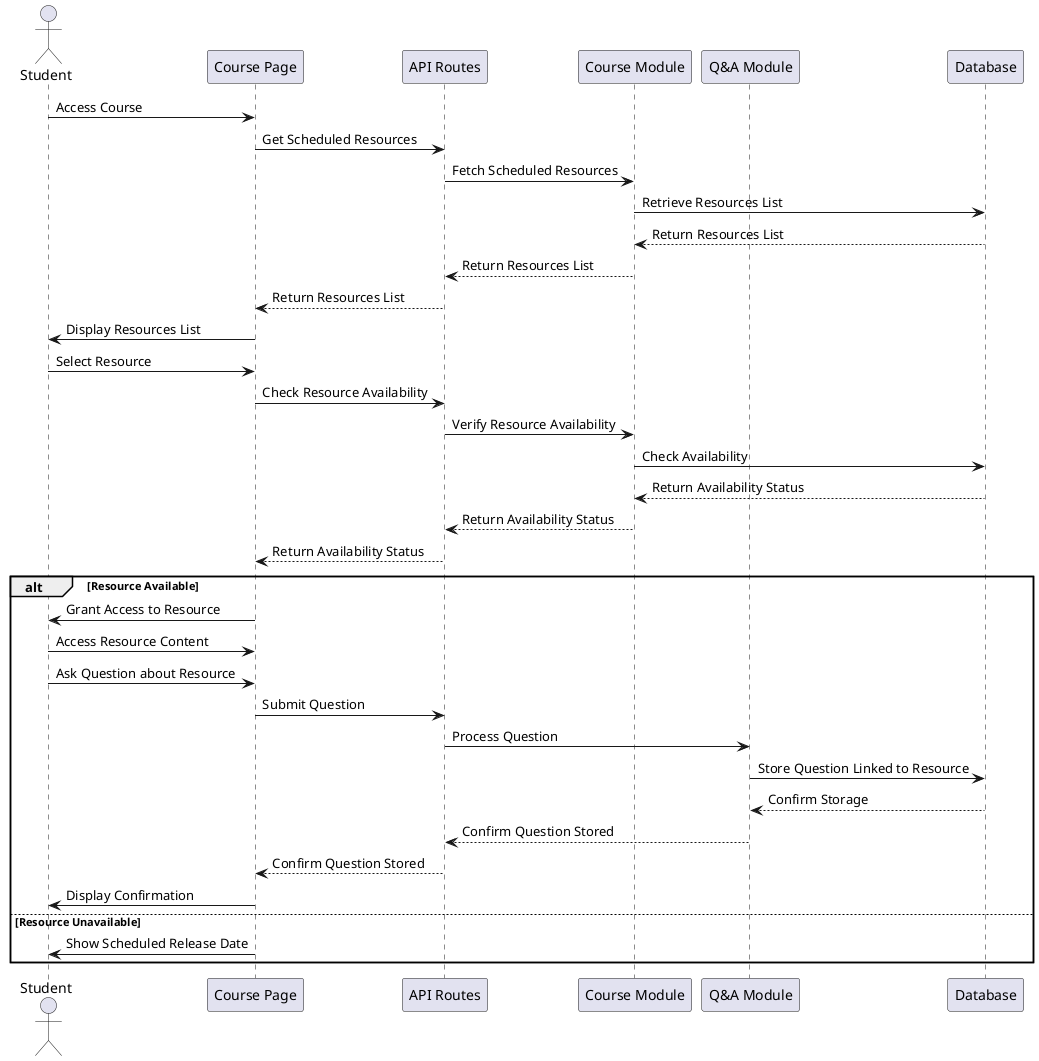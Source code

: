@startuml educational-resource-access-sequence-diagram

actor Student
participant "Course Page" as CoursePage
participant "API Routes" as APIRoutes
participant "Course Module" as CourseModule
participant "Q&A Module" as QAModule
participant "Database" as Database

Student -> CoursePage: Access Course
CoursePage -> APIRoutes: Get Scheduled Resources
APIRoutes -> CourseModule: Fetch Scheduled Resources
CourseModule -> Database: Retrieve Resources List
Database --> CourseModule: Return Resources List
CourseModule --> APIRoutes: Return Resources List
APIRoutes --> CoursePage: Return Resources List
CoursePage -> Student: Display Resources List

Student -> CoursePage: Select Resource
CoursePage -> APIRoutes: Check Resource Availability
APIRoutes -> CourseModule: Verify Resource Availability
CourseModule -> Database: Check Availability
Database --> CourseModule: Return Availability Status
CourseModule --> APIRoutes: Return Availability Status
APIRoutes --> CoursePage: Return Availability Status

alt Resource Available
    CoursePage -> Student: Grant Access to Resource
    Student -> CoursePage: Access Resource Content
    Student -> CoursePage: Ask Question about Resource
    CoursePage -> APIRoutes: Submit Question
    APIRoutes -> QAModule: Process Question
    QAModule -> Database: Store Question Linked to Resource
    Database --> QAModule: Confirm Storage
    QAModule --> APIRoutes: Confirm Question Stored
    APIRoutes --> CoursePage: Confirm Question Stored
    CoursePage -> Student: Display Confirmation
else Resource Unavailable
    CoursePage -> Student: Show Scheduled Release Date
end

@enduml
